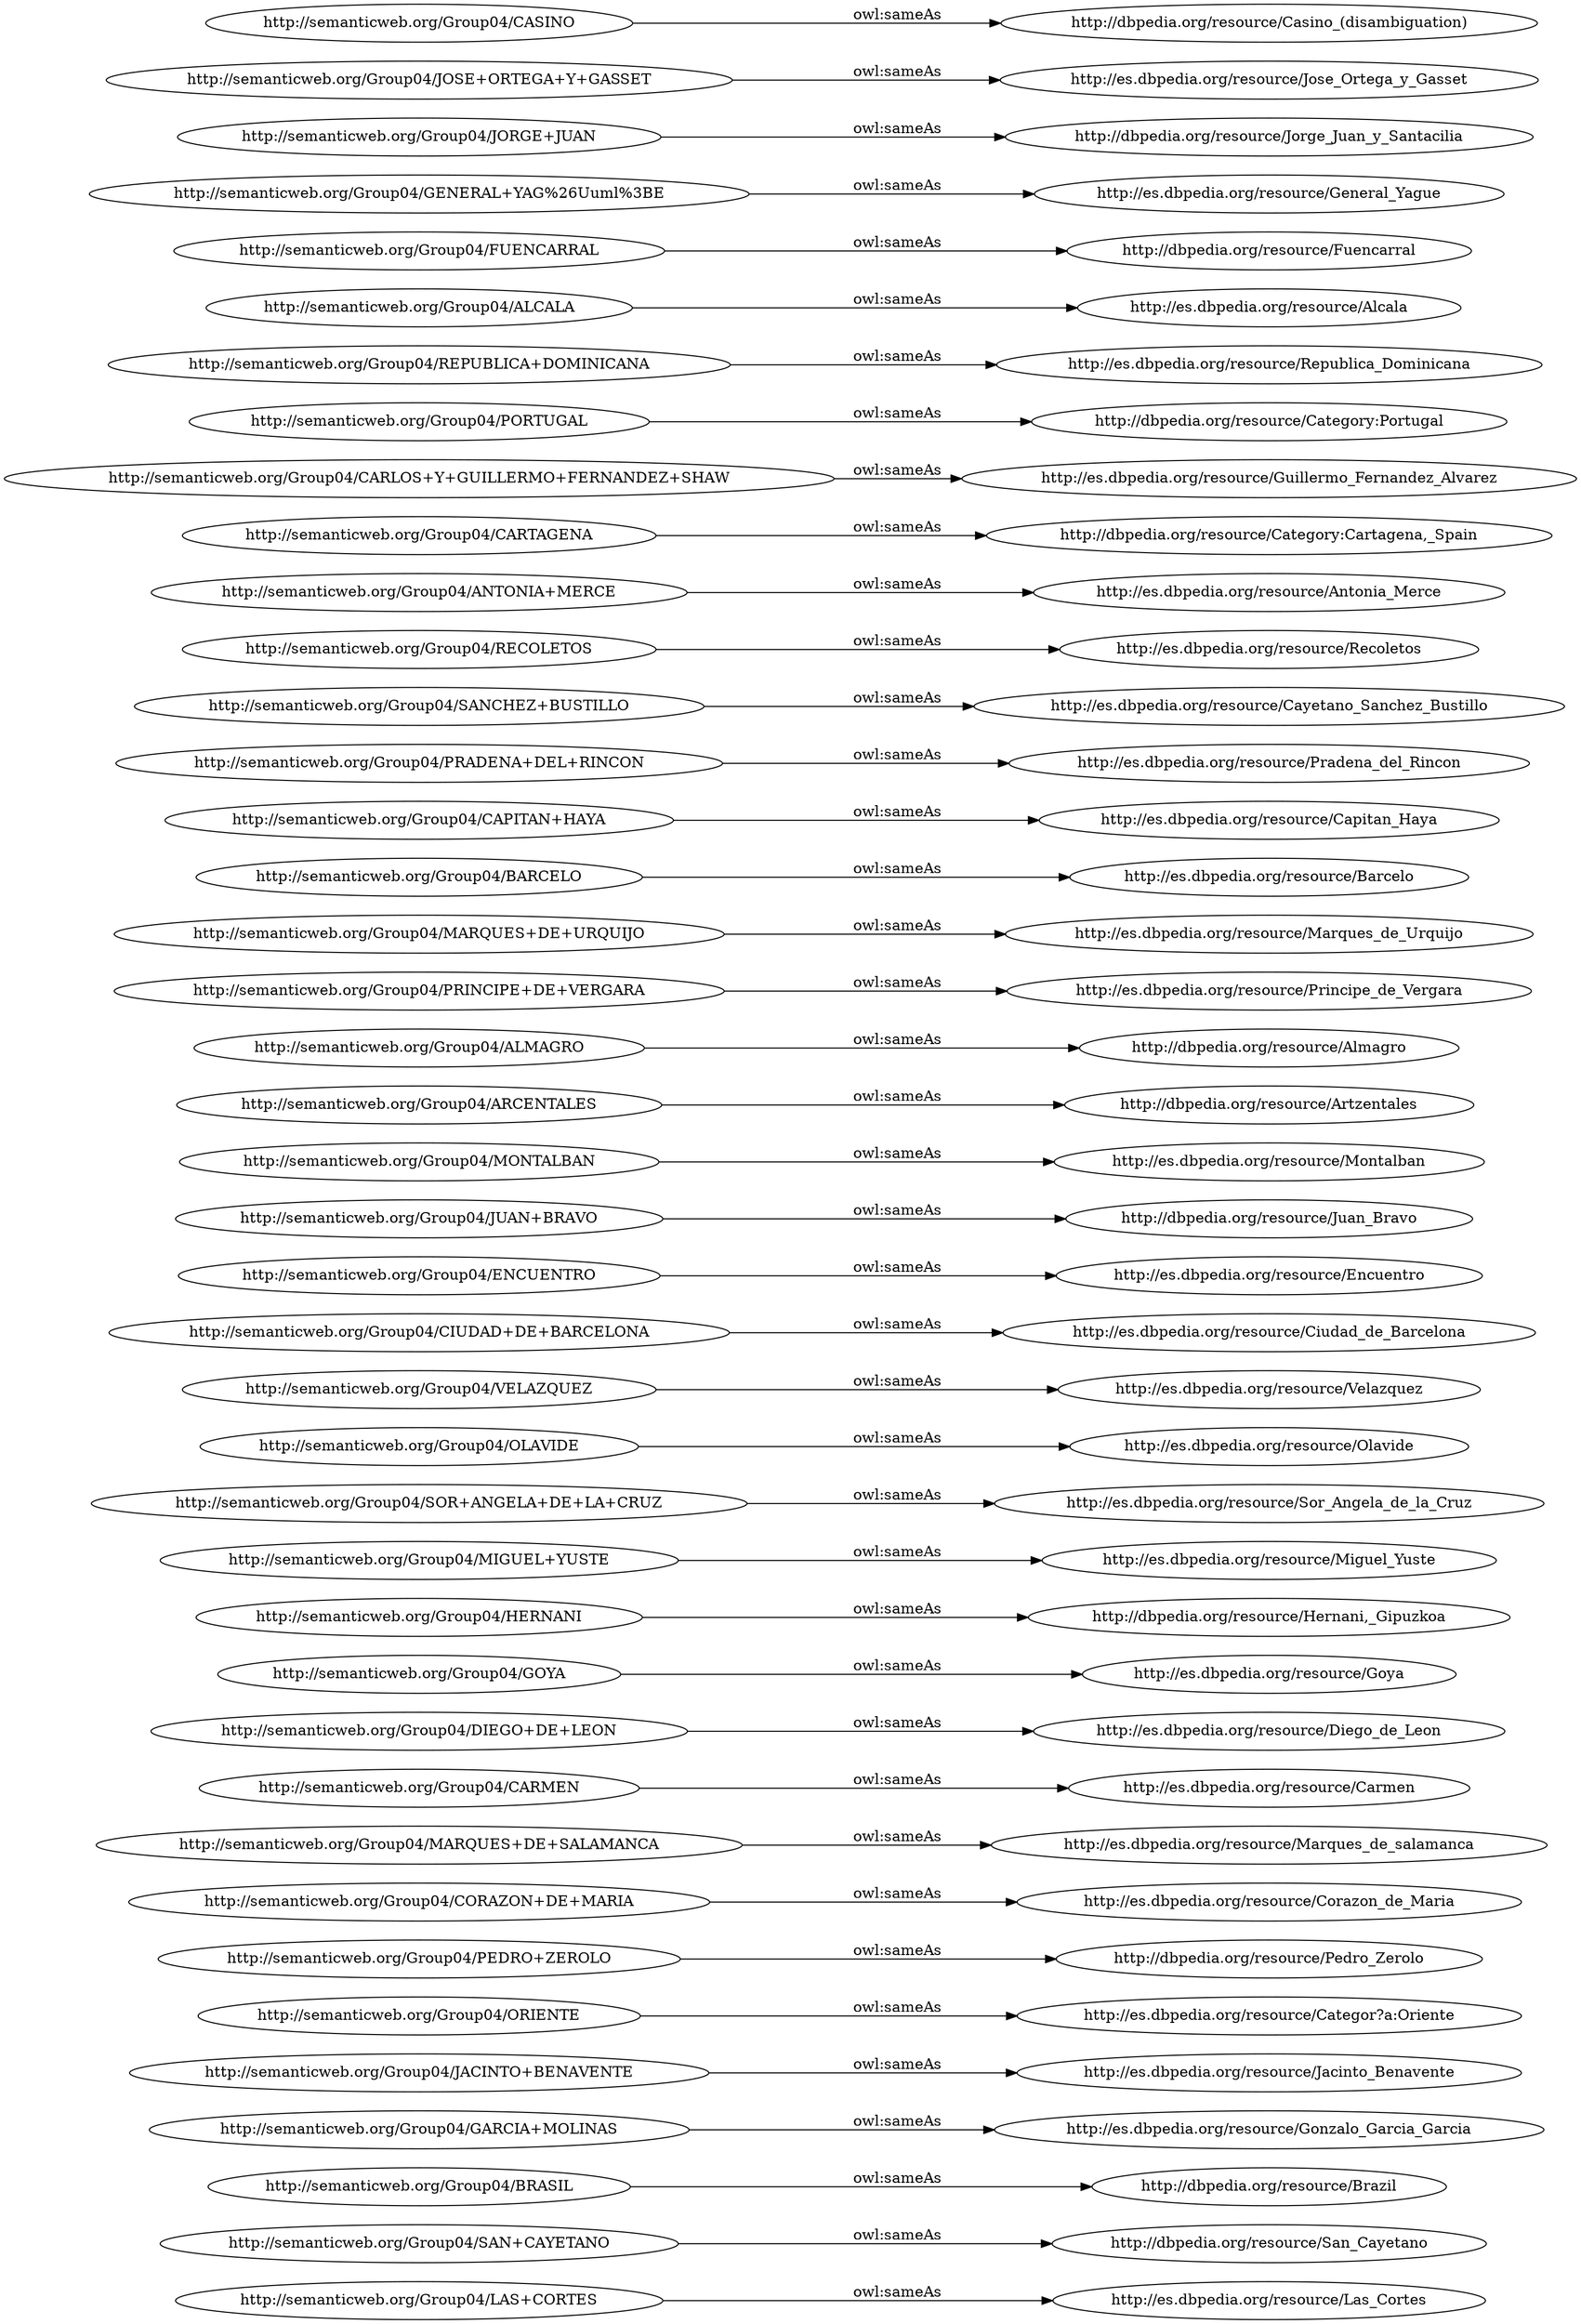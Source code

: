 digraph ar2dtool_diagram { 
rankdir=LR;
size="1501"
	"http://semanticweb.org/Group04/LAS+CORTES" -> "http://es.dbpedia.org/resource/Las_Cortes" [ label = "owl:sameAs" ];
	"http://semanticweb.org/Group04/SAN+CAYETANO" -> "http://dbpedia.org/resource/San_Cayetano" [ label = "owl:sameAs" ];
	"http://semanticweb.org/Group04/BRASIL" -> "http://dbpedia.org/resource/Brazil" [ label = "owl:sameAs" ];
	"http://semanticweb.org/Group04/GARCIA+MOLINAS" -> "http://es.dbpedia.org/resource/Gonzalo_Garcia_Garcia" [ label = "owl:sameAs" ];
	"http://semanticweb.org/Group04/JACINTO+BENAVENTE" -> "http://es.dbpedia.org/resource/Jacinto_Benavente" [ label = "owl:sameAs" ];
	"http://semanticweb.org/Group04/ORIENTE" -> "http://es.dbpedia.org/resource/Categor?a:Oriente" [ label = "owl:sameAs" ];
	"http://semanticweb.org/Group04/PEDRO+ZEROLO" -> "http://dbpedia.org/resource/Pedro_Zerolo" [ label = "owl:sameAs" ];
	"http://semanticweb.org/Group04/CORAZON+DE+MARIA" -> "http://es.dbpedia.org/resource/Corazon_de_Maria" [ label = "owl:sameAs" ];
	"http://semanticweb.org/Group04/MARQUES+DE+SALAMANCA" -> "http://es.dbpedia.org/resource/Marques_de_salamanca" [ label = "owl:sameAs" ];
	"http://semanticweb.org/Group04/CARMEN" -> "http://es.dbpedia.org/resource/Carmen" [ label = "owl:sameAs" ];
	"http://semanticweb.org/Group04/DIEGO+DE+LEON" -> "http://es.dbpedia.org/resource/Diego_de_Leon" [ label = "owl:sameAs" ];
	"http://semanticweb.org/Group04/GOYA" -> "http://es.dbpedia.org/resource/Goya" [ label = "owl:sameAs" ];
	"http://semanticweb.org/Group04/HERNANI" -> "http://dbpedia.org/resource/Hernani,_Gipuzkoa" [ label = "owl:sameAs" ];
	"http://semanticweb.org/Group04/MIGUEL+YUSTE" -> "http://es.dbpedia.org/resource/Miguel_Yuste" [ label = "owl:sameAs" ];
	"http://semanticweb.org/Group04/SOR+ANGELA+DE+LA+CRUZ" -> "http://es.dbpedia.org/resource/Sor_Angela_de_la_Cruz" [ label = "owl:sameAs" ];
	"http://semanticweb.org/Group04/OLAVIDE" -> "http://es.dbpedia.org/resource/Olavide" [ label = "owl:sameAs" ];
	"http://semanticweb.org/Group04/VELAZQUEZ" -> "http://es.dbpedia.org/resource/Velazquez" [ label = "owl:sameAs" ];
	"http://semanticweb.org/Group04/CIUDAD+DE+BARCELONA" -> "http://es.dbpedia.org/resource/Ciudad_de_Barcelona" [ label = "owl:sameAs" ];
	"http://semanticweb.org/Group04/ENCUENTRO" -> "http://es.dbpedia.org/resource/Encuentro" [ label = "owl:sameAs" ];
	"http://semanticweb.org/Group04/JUAN+BRAVO" -> "http://dbpedia.org/resource/Juan_Bravo" [ label = "owl:sameAs" ];
	"http://semanticweb.org/Group04/MONTALBAN" -> "http://es.dbpedia.org/resource/Montalban" [ label = "owl:sameAs" ];
	"http://semanticweb.org/Group04/ARCENTALES" -> "http://dbpedia.org/resource/Artzentales" [ label = "owl:sameAs" ];
	"http://semanticweb.org/Group04/ALMAGRO" -> "http://dbpedia.org/resource/Almagro" [ label = "owl:sameAs" ];
	"http://semanticweb.org/Group04/PRINCIPE+DE+VERGARA" -> "http://es.dbpedia.org/resource/Principe_de_Vergara" [ label = "owl:sameAs" ];
	"http://semanticweb.org/Group04/MARQUES+DE+URQUIJO" -> "http://es.dbpedia.org/resource/Marques_de_Urquijo" [ label = "owl:sameAs" ];
	"http://semanticweb.org/Group04/BARCELO" -> "http://es.dbpedia.org/resource/Barcelo" [ label = "owl:sameAs" ];
	"http://semanticweb.org/Group04/CAPITAN+HAYA" -> "http://es.dbpedia.org/resource/Capitan_Haya" [ label = "owl:sameAs" ];
	"http://semanticweb.org/Group04/PRADENA+DEL+RINCON" -> "http://es.dbpedia.org/resource/Pradena_del_Rincon" [ label = "owl:sameAs" ];
	"http://semanticweb.org/Group04/SANCHEZ+BUSTILLO" -> "http://es.dbpedia.org/resource/Cayetano_Sanchez_Bustillo" [ label = "owl:sameAs" ];
	"http://semanticweb.org/Group04/RECOLETOS" -> "http://es.dbpedia.org/resource/Recoletos" [ label = "owl:sameAs" ];
	"http://semanticweb.org/Group04/ANTONIA+MERCE" -> "http://es.dbpedia.org/resource/Antonia_Merce" [ label = "owl:sameAs" ];
	"http://semanticweb.org/Group04/CARTAGENA" -> "http://dbpedia.org/resource/Category:Cartagena,_Spain" [ label = "owl:sameAs" ];
	"http://semanticweb.org/Group04/CARLOS+Y+GUILLERMO+FERNANDEZ+SHAW" -> "http://es.dbpedia.org/resource/Guillermo_Fernandez_Alvarez" [ label = "owl:sameAs" ];
	"http://semanticweb.org/Group04/PORTUGAL" -> "http://dbpedia.org/resource/Category:Portugal" [ label = "owl:sameAs" ];
	"http://semanticweb.org/Group04/REPUBLICA+DOMINICANA" -> "http://es.dbpedia.org/resource/Republica_Dominicana" [ label = "owl:sameAs" ];
	"http://semanticweb.org/Group04/ALCALA" -> "http://es.dbpedia.org/resource/Alcala" [ label = "owl:sameAs" ];
	"http://semanticweb.org/Group04/FUENCARRAL" -> "http://dbpedia.org/resource/Fuencarral" [ label = "owl:sameAs" ];
	"http://semanticweb.org/Group04/GENERAL+YAG%26Uuml%3BE" -> "http://es.dbpedia.org/resource/General_Yague" [ label = "owl:sameAs" ];
	"http://semanticweb.org/Group04/JORGE+JUAN" -> "http://dbpedia.org/resource/Jorge_Juan_y_Santacilia" [ label = "owl:sameAs" ];
	"http://semanticweb.org/Group04/JOSE+ORTEGA+Y+GASSET" -> "http://es.dbpedia.org/resource/Jose_Ortega_y_Gasset" [ label = "owl:sameAs" ];
	"http://semanticweb.org/Group04/CASINO" -> "http://dbpedia.org/resource/Casino_(disambiguation)" [ label = "owl:sameAs" ];

}

